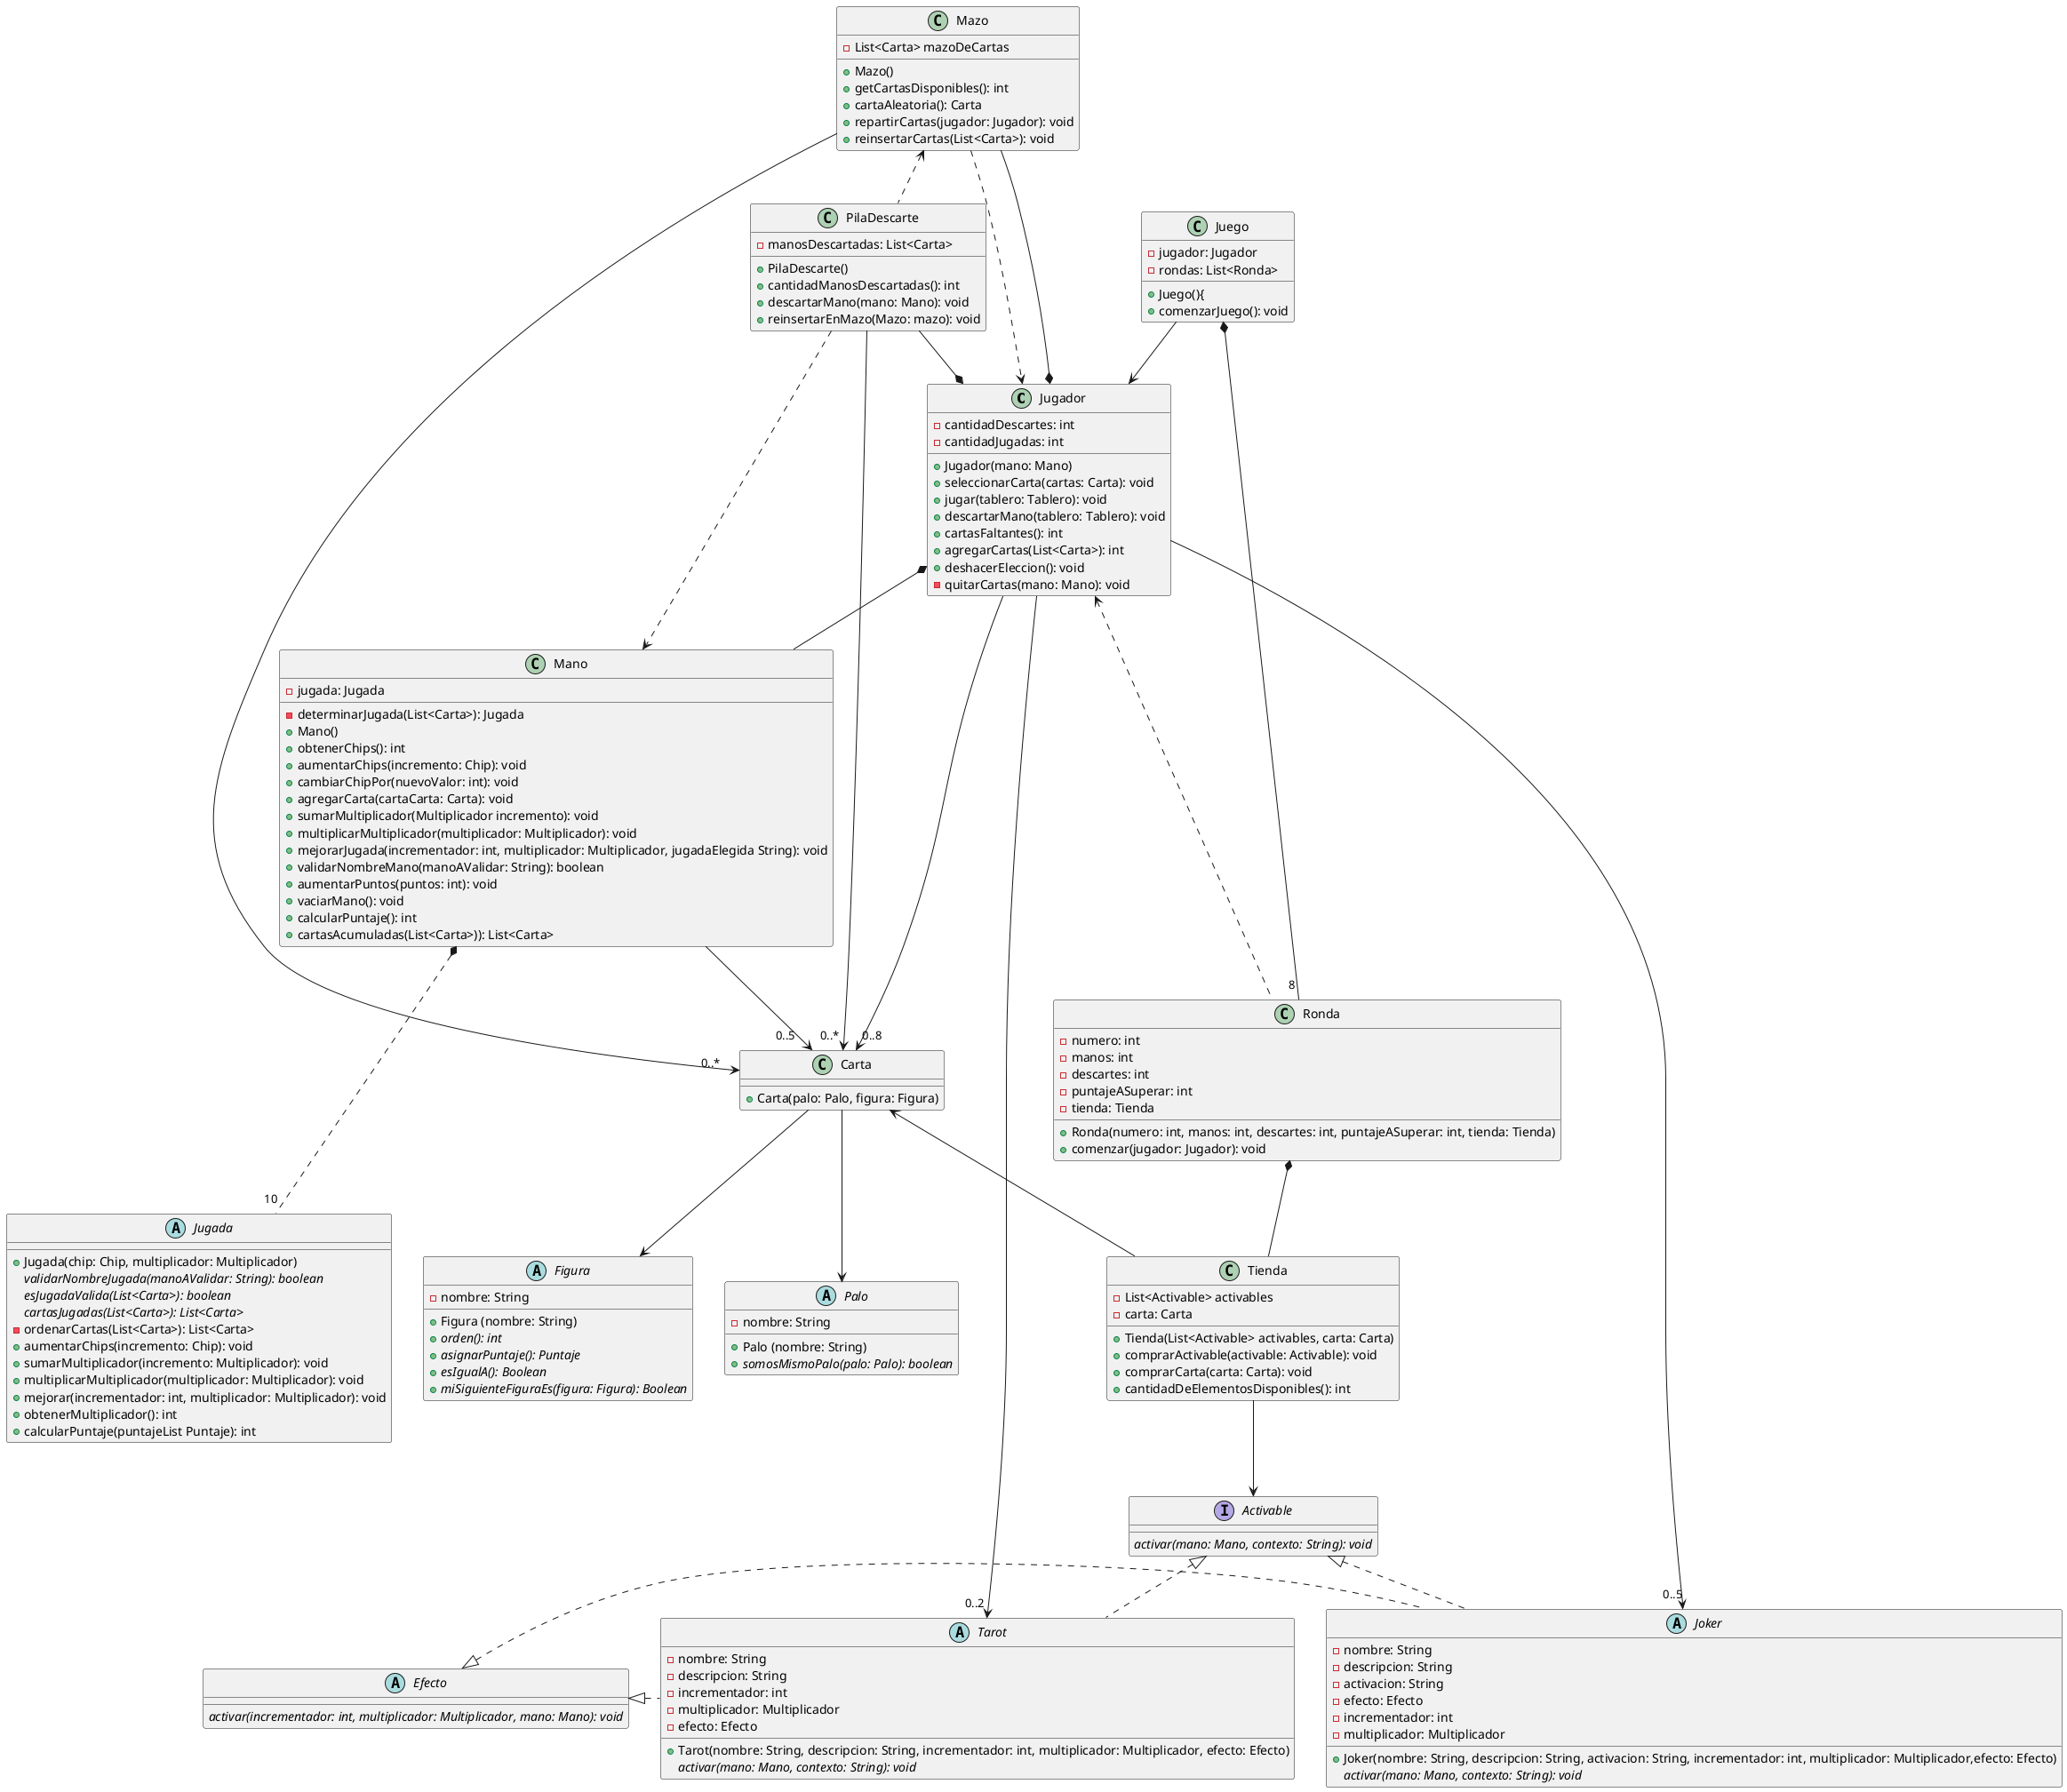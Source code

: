 @@startuml diagramaClases
/'incompleto'/

 class Jugador {
     - cantidadDescartes: int
     - cantidadJugadas: int


     + Jugador(mano: Mano)
     + seleccionarCarta(cartas: Carta): void
     + jugar(tablero: Tablero): void
     + descartarMano(tablero: Tablero): void
     + cartasFaltantes(): int
     + agregarCartas(List<Carta>): int
     + deshacerEleccion(): void
     - quitarCartas(mano: Mano): void

 }


 class Carta {


     + Carta(palo: Palo, figura: Figura)

 }

abstract class Figura{
    - nombre: String
    +Figura (nombre: String)
    + {abstract} orden(): int
    + {abstract} asignarPuntaje(): Puntaje
    + {abstract} esIgualA(): Boolean
    + {abstract} miSiguienteFiguraEs(figura: Figura): Boolean
}

abstract class Palo{
    - nombre: String
    +Palo (nombre: String)
    + {abstract} somosMismoPalo(palo: Palo): boolean
}


 class Mano {
      - jugada: Jugada
      - determinarJugada(List<Carta>): Jugada
      +Mano()
      + obtenerChips(): int
      + aumentarChips(incremento: Chip): void
      + cambiarChipPor(nuevoValor: int): void
      + agregarCarta(cartaCarta: Carta): void
      + sumarMultiplicador(Multiplicador incremento): void
      + multiplicarMultiplicador(multiplicador: Multiplicador): void
      + mejorarJugada(incrementador: int, multiplicador: Multiplicador, jugadaElegida String): void
      + validarNombreMano(manoAValidar: String): boolean
      + aumentarPuntos(puntos: int): void
      + vaciarMano(): void
      + calcularPuntaje(): int
      + cartasAcumuladas(List<Carta>)): List<Carta>

  }

  abstract class Jugada{
      +Jugada(chip: Chip, multiplicador: Multiplicador)
      {abstract} validarNombreJugada(manoAValidar: String): boolean
      {abstract} esJugadaValida(List<Carta>): boolean
      {abstract} cartasJugadas(List<Carta>): List<Carta>
      - ordenarCartas(List<Carta>): List<Carta>
      + aumentarChips(incremento: Chip): void
      +sumarMultiplicador(incremento: Multiplicador): void
      +multiplicarMultiplicador(multiplicador: Multiplicador): void
      +mejorar(incrementador: int, multiplicador: Multiplicador): void
      +obtenerMultiplicador(): int
      + calcularPuntaje(puntajeList Puntaje): int
  }

 abstract class Joker implements Activable{
    -nombre: String
    -descripcion: String
    -activacion: String
    -efecto: Efecto
    -incrementador: int
    -multiplicador: Multiplicador
    +Joker(nombre: String, descripcion: String, activacion: String, incrementador: int, multiplicador: Multiplicador,efecto: Efecto)
    {abstract}activar(mano: Mano, contexto: String): void
 }
 abstract class Tarot implements Activable{
    -nombre: String
    -descripcion: String
    -incrementador: int
    -multiplicador: Multiplicador
    -efecto: Efecto

    +Tarot(nombre: String, descripcion: String, incrementador: int, multiplicador: Multiplicador, efecto: Efecto)
    {abstract}activar(mano: Mano, contexto: String): void
 }

 interface Activable{
    {abstract}activar(mano: Mano, contexto: String): void
 }

abstract class Efecto{
{abstract} activar(incrementador: int, multiplicador: Multiplicador, mano: Mano): void
}

class PilaDescarte {
    - manosDescartadas: List<Carta>

    + PilaDescarte()
    + cantidadManosDescartadas(): int
    + descartarMano(mano: Mano): void
    + reinsertarEnMazo(Mazo: mazo): void
 }

class Mazo{
    -List<Carta> mazoDeCartas
    +Mazo()
    +getCartasDisponibles(): int
    +cartaAleatoria(): Carta
    +repartirCartas(jugador: Jugador): void
    +reinsertarCartas(List<Carta>): void
}

class Ronda{
-numero: int
-manos: int
-descartes: int
-puntajeASuperar: int
-tienda: Tienda

+Ronda(numero: int, manos: int, descartes: int, puntajeASuperar: int, tienda: Tienda)
+comenzar(jugador: Jugador): void
}

class Juego{
-jugador: Jugador
-rondas: List<Ronda>

+Juego(){
+comenzarJuego(): void
}

class Tienda{
-List<Activable> activables
-carta: Carta
+Tienda(List<Activable> activables, carta: Carta)
+comprarActivable(activable: Activable): void
+comprarCarta(carta: Carta): void
+cantidadDeElementosDisponibles(): int
}

Juego *--"8 " Ronda
Ronda *-- Tienda
PilaDescarte --* Jugador
Jugador *-- Mano
Mano -->"0..5   " Carta
Mano *-.-"10 " Jugada
Jugador --->"0..8  " Carta
PilaDescarte ..> Mano
Mazo <.. PilaDescarte
Mazo ...> Jugador
Mazo -->" 0..*    " Carta
Carta --> Palo
Carta --> Figura
Mazo --* Jugador
Jugador -->"0..5" Joker
Jugador -->"0..2 " Tarot
Efecto <|. Tarot
Efecto <|. Joker
Tienda--> Activable
Carta <- Tienda
Juego --> Jugador
PilaDescarte -->"0..* " Carta
Jugador <... Ronda
 @enduml